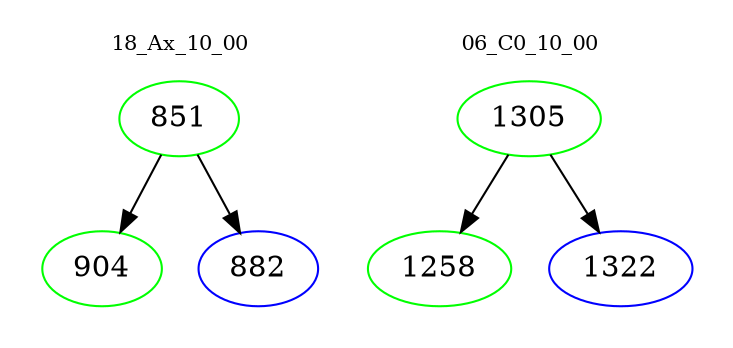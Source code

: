 digraph{
subgraph cluster_0 {
color = white
label = "18_Ax_10_00";
fontsize=10;
T0_851 [label="851", color="green"]
T0_851 -> T0_904 [color="black"]
T0_904 [label="904", color="green"]
T0_851 -> T0_882 [color="black"]
T0_882 [label="882", color="blue"]
}
subgraph cluster_1 {
color = white
label = "06_C0_10_00";
fontsize=10;
T1_1305 [label="1305", color="green"]
T1_1305 -> T1_1258 [color="black"]
T1_1258 [label="1258", color="green"]
T1_1305 -> T1_1322 [color="black"]
T1_1322 [label="1322", color="blue"]
}
}

